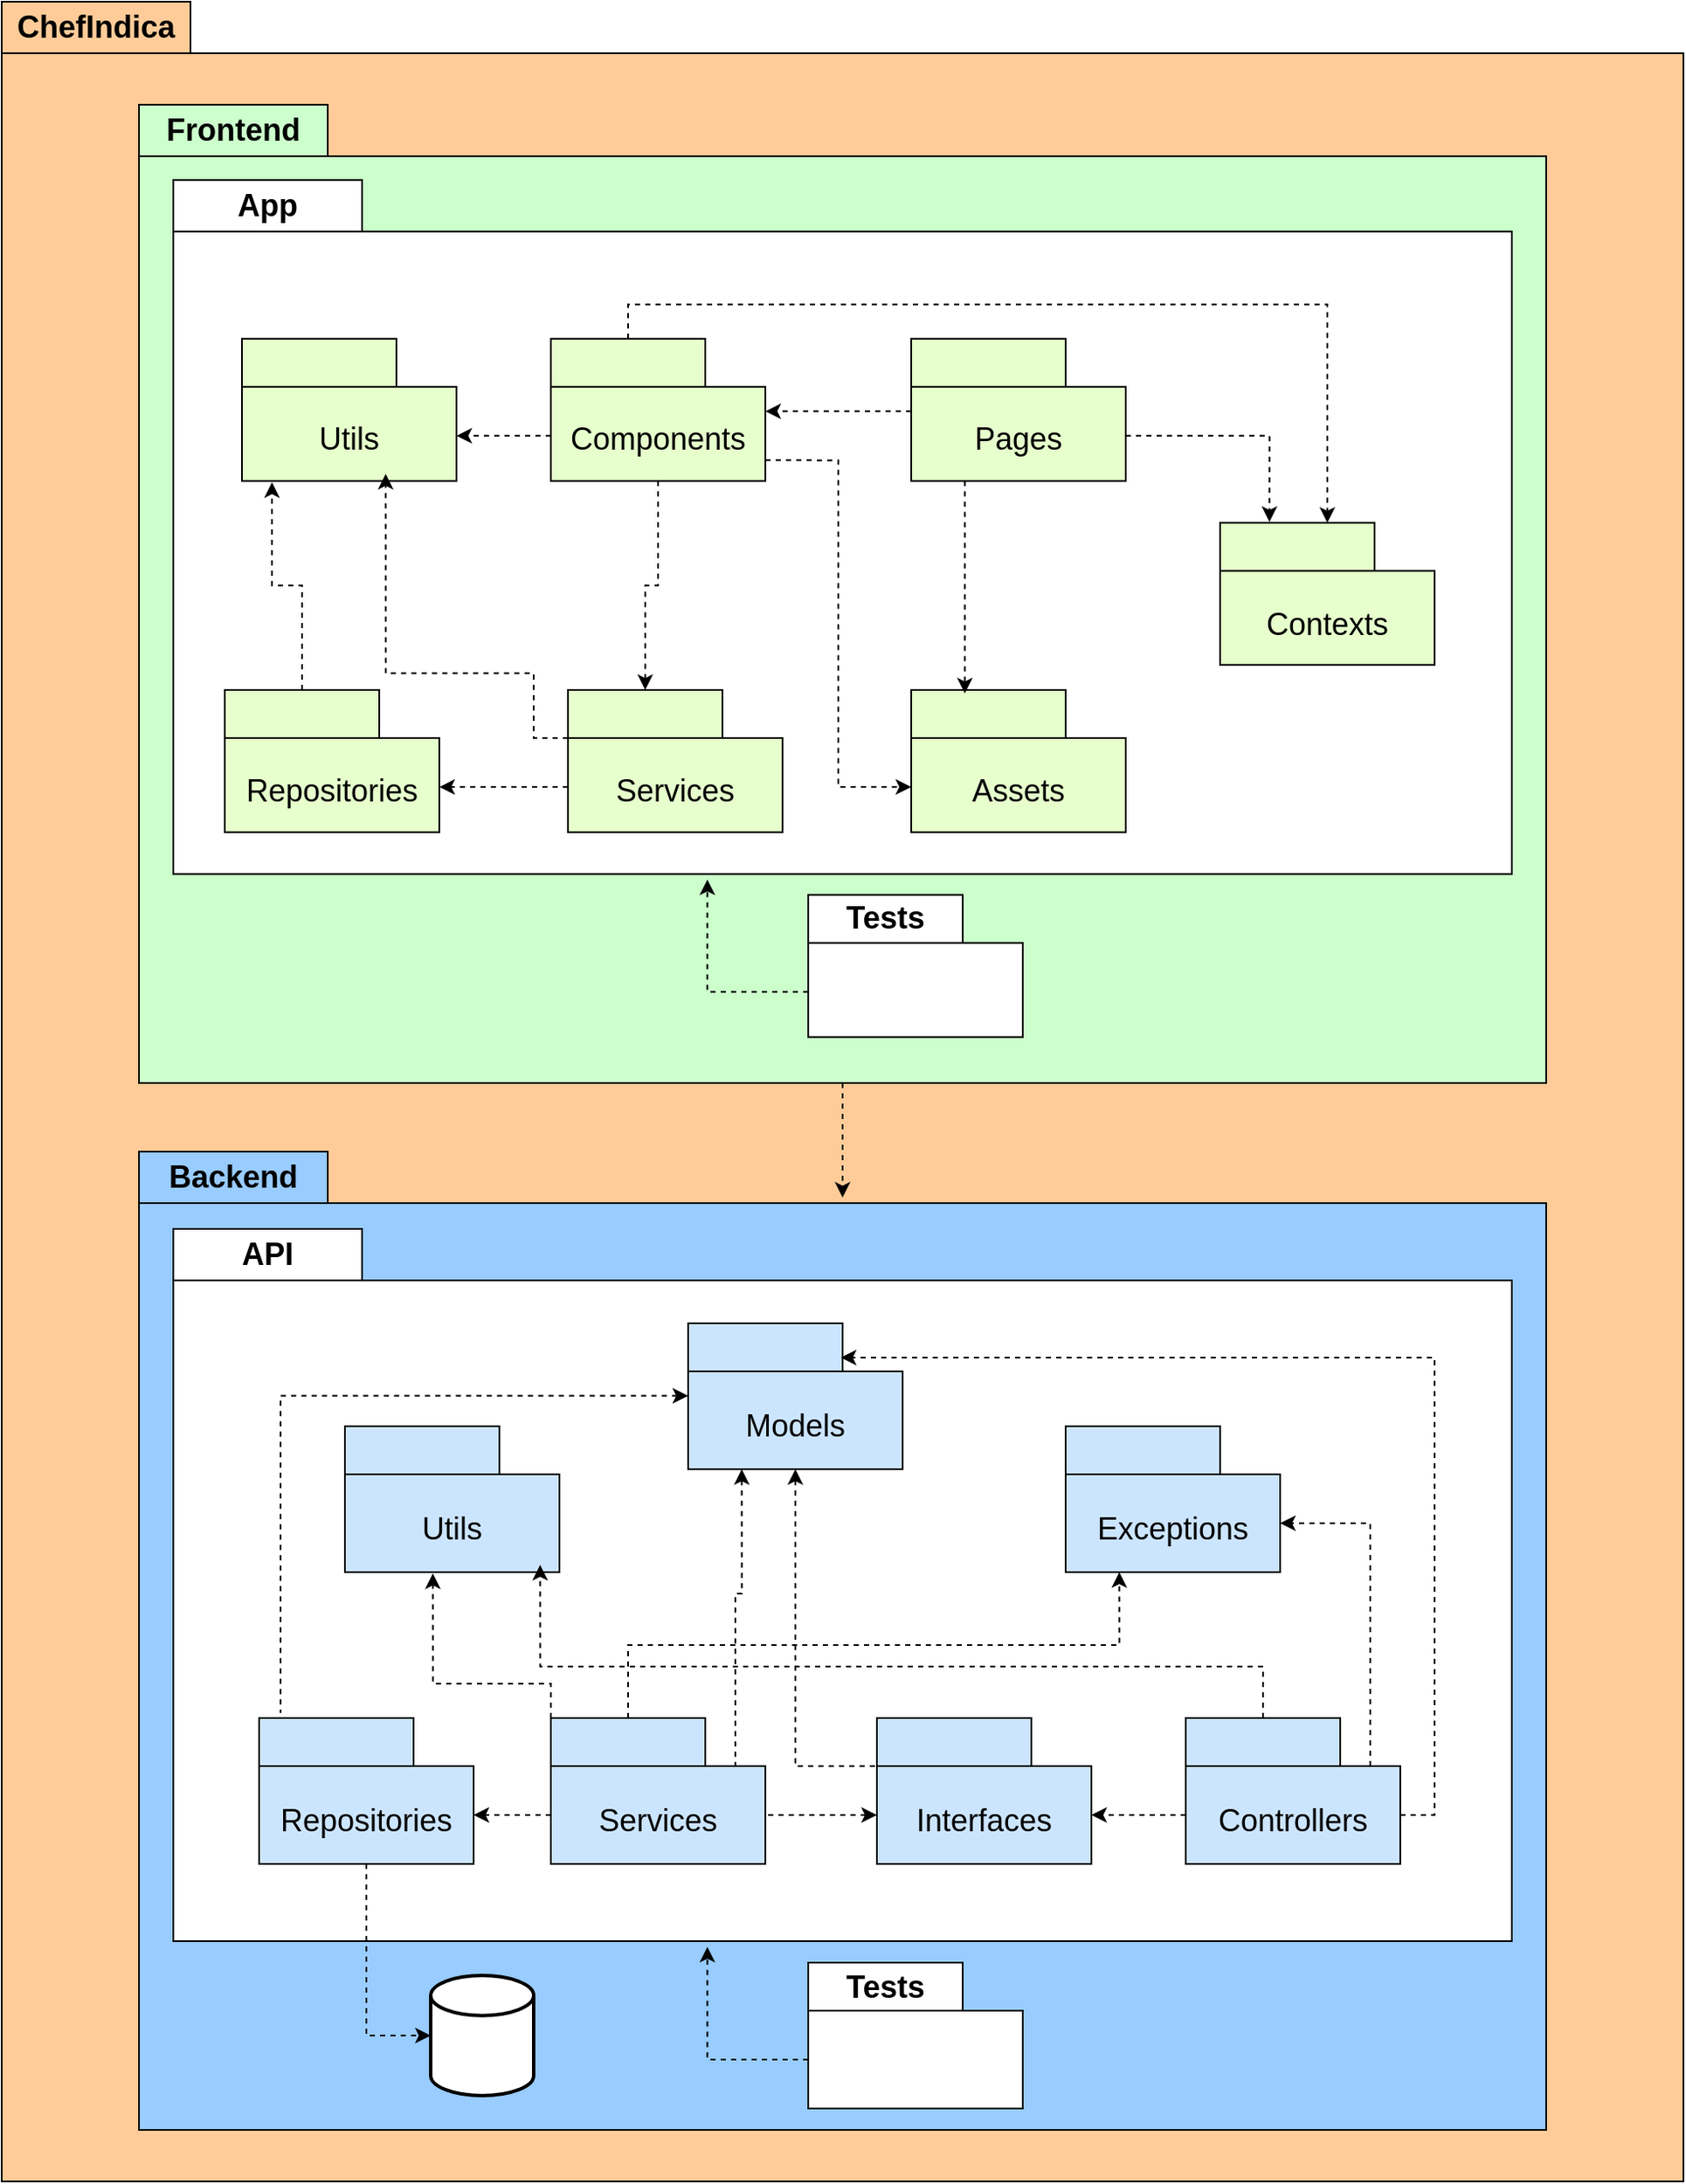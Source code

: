 <mxfile version="24.8.6">
  <diagram name="Page-1" id="UZT35TQQGvRzr8qSnucg">
    <mxGraphModel dx="5433" dy="320" grid="1" gridSize="10" guides="1" tooltips="1" connect="1" arrows="1" fold="1" page="1" pageScale="1" pageWidth="850" pageHeight="1100" math="0" shadow="0">
      <root>
        <mxCell id="0" />
        <mxCell id="1" parent="0" />
        <mxCell id="45quGkn3JReMox_JDZpT-192" value="&lt;font style=&quot;font-size: 18px;&quot;&gt;ChefIndica&lt;/font&gt;" style="shape=folder;fontStyle=1;tabWidth=110;tabHeight=30;tabPosition=left;html=1;boundedLbl=1;labelInHeader=1;container=1;collapsible=0;whiteSpace=wrap;fillColor=#FFCC99;" vertex="1" parent="1">
          <mxGeometry x="-1180" y="1250" width="980" height="1270" as="geometry" />
        </mxCell>
        <mxCell id="45quGkn3JReMox_JDZpT-193" value="" style="html=1;strokeColor=none;resizeWidth=1;resizeHeight=1;fillColor=none;part=1;connectable=0;allowArrows=0;deletable=0;whiteSpace=wrap;" vertex="1" parent="45quGkn3JReMox_JDZpT-192">
          <mxGeometry width="980" height="889.0" relative="1" as="geometry">
            <mxPoint y="30" as="offset" />
          </mxGeometry>
        </mxCell>
        <mxCell id="45quGkn3JReMox_JDZpT-35" value="&lt;font style=&quot;font-size: 18px;&quot;&gt;Backend&lt;/font&gt;" style="shape=folder;fontStyle=1;tabWidth=110;tabHeight=30;tabPosition=left;html=1;boundedLbl=1;labelInHeader=1;container=1;collapsible=0;whiteSpace=wrap;fillColor=#99CCFF;" vertex="1" parent="45quGkn3JReMox_JDZpT-192">
          <mxGeometry x="80" y="670" width="820" height="570" as="geometry" />
        </mxCell>
        <mxCell id="45quGkn3JReMox_JDZpT-36" value="" style="html=1;strokeColor=none;resizeWidth=1;resizeHeight=1;fillColor=none;part=1;connectable=0;allowArrows=0;deletable=0;whiteSpace=wrap;" vertex="1" parent="45quGkn3JReMox_JDZpT-35">
          <mxGeometry width="820" height="385" relative="1" as="geometry">
            <mxPoint y="30" as="offset" />
          </mxGeometry>
        </mxCell>
        <mxCell id="45quGkn3JReMox_JDZpT-37" value="&lt;font style=&quot;font-size: 18px;&quot;&gt;API&lt;/font&gt;" style="shape=folder;fontStyle=1;tabWidth=110;tabHeight=30;tabPosition=left;html=1;boundedLbl=1;labelInHeader=1;container=1;collapsible=0;whiteSpace=wrap;" vertex="1" parent="45quGkn3JReMox_JDZpT-35">
          <mxGeometry x="20" y="45" width="780" height="415" as="geometry" />
        </mxCell>
        <mxCell id="45quGkn3JReMox_JDZpT-38" value="" style="html=1;strokeColor=none;resizeWidth=1;resizeHeight=1;fillColor=none;part=1;connectable=0;allowArrows=0;deletable=0;whiteSpace=wrap;" vertex="1" parent="45quGkn3JReMox_JDZpT-37">
          <mxGeometry width="780.0" height="290.5" relative="1" as="geometry">
            <mxPoint y="30" as="offset" />
          </mxGeometry>
        </mxCell>
        <mxCell id="45quGkn3JReMox_JDZpT-42" value="" style="html=1;strokeColor=none;resizeWidth=1;resizeHeight=1;fillColor=none;part=1;connectable=0;allowArrows=0;deletable=0;whiteSpace=wrap;" vertex="1" parent="45quGkn3JReMox_JDZpT-37">
          <mxGeometry x="80.14" y="275" width="125" height="59.5" as="geometry" />
        </mxCell>
        <mxCell id="45quGkn3JReMox_JDZpT-43" value="" style="shape=folder;fontStyle=1;tabWidth=90;tabHeight=28;tabPosition=left;html=1;boundedLbl=1;labelInHeader=1;container=1;collapsible=0;whiteSpace=wrap;fillColor=#CCE5FF;" vertex="1" parent="45quGkn3JReMox_JDZpT-37">
          <mxGeometry x="50" y="285" width="125" height="85" as="geometry" />
        </mxCell>
        <mxCell id="45quGkn3JReMox_JDZpT-44" value="&lt;font style=&quot;font-size: 18px;&quot;&gt;Repositories&lt;/font&gt;" style="html=1;strokeColor=none;resizeWidth=1;resizeHeight=1;fillColor=none;part=1;connectable=0;allowArrows=0;deletable=0;whiteSpace=wrap;" vertex="1" parent="45quGkn3JReMox_JDZpT-43">
          <mxGeometry width="125" height="59.5" relative="1" as="geometry">
            <mxPoint y="30" as="offset" />
          </mxGeometry>
        </mxCell>
        <mxCell id="45quGkn3JReMox_JDZpT-46" value="" style="shape=folder;fontStyle=1;tabWidth=90;tabHeight=28;tabPosition=left;html=1;boundedLbl=1;labelInHeader=1;container=1;collapsible=0;whiteSpace=wrap;fillColor=#CCE5FF;" vertex="1" parent="45quGkn3JReMox_JDZpT-37">
          <mxGeometry x="300" y="55" width="125" height="85" as="geometry" />
        </mxCell>
        <mxCell id="45quGkn3JReMox_JDZpT-47" value="&lt;font style=&quot;font-size: 18px;&quot;&gt;Models&lt;/font&gt;" style="html=1;strokeColor=none;resizeWidth=1;resizeHeight=1;fillColor=none;part=1;connectable=0;allowArrows=0;deletable=0;whiteSpace=wrap;" vertex="1" parent="45quGkn3JReMox_JDZpT-46">
          <mxGeometry width="125" height="59.5" relative="1" as="geometry">
            <mxPoint y="30" as="offset" />
          </mxGeometry>
        </mxCell>
        <mxCell id="45quGkn3JReMox_JDZpT-48" value="" style="shape=folder;fontStyle=1;tabWidth=90;tabHeight=28;tabPosition=left;html=1;boundedLbl=1;labelInHeader=1;container=1;collapsible=0;whiteSpace=wrap;fillColor=#CCE5FF;" vertex="1" parent="45quGkn3JReMox_JDZpT-37">
          <mxGeometry x="220" y="285" width="125" height="85" as="geometry" />
        </mxCell>
        <mxCell id="45quGkn3JReMox_JDZpT-49" value="&lt;font style=&quot;font-size: 18px;&quot;&gt;Services&lt;/font&gt;" style="html=1;strokeColor=none;resizeWidth=1;resizeHeight=1;fillColor=none;part=1;connectable=0;allowArrows=0;deletable=0;whiteSpace=wrap;" vertex="1" parent="45quGkn3JReMox_JDZpT-48">
          <mxGeometry width="125" height="59.5" relative="1" as="geometry">
            <mxPoint y="30" as="offset" />
          </mxGeometry>
        </mxCell>
        <mxCell id="45quGkn3JReMox_JDZpT-50" value="" style="shape=folder;fontStyle=1;tabWidth=90;tabHeight=28;tabPosition=left;html=1;boundedLbl=1;labelInHeader=1;container=1;collapsible=0;whiteSpace=wrap;fillColor=#CCE5FF;" vertex="1" parent="45quGkn3JReMox_JDZpT-37">
          <mxGeometry x="590" y="285" width="125" height="85" as="geometry" />
        </mxCell>
        <mxCell id="45quGkn3JReMox_JDZpT-51" value="&lt;font style=&quot;font-size: 18px;&quot;&gt;Controllers&lt;/font&gt;" style="html=1;strokeColor=none;resizeWidth=1;resizeHeight=1;fillColor=none;part=1;connectable=0;allowArrows=0;deletable=0;whiteSpace=wrap;" vertex="1" parent="45quGkn3JReMox_JDZpT-50">
          <mxGeometry width="125" height="59.5" relative="1" as="geometry">
            <mxPoint y="30" as="offset" />
          </mxGeometry>
        </mxCell>
        <mxCell id="45quGkn3JReMox_JDZpT-52" value="" style="shape=folder;fontStyle=1;tabWidth=90;tabHeight=28;tabPosition=left;html=1;boundedLbl=1;labelInHeader=1;container=1;collapsible=0;whiteSpace=wrap;fillColor=#CCE5FF;" vertex="1" parent="45quGkn3JReMox_JDZpT-37">
          <mxGeometry x="410" y="285" width="125" height="85" as="geometry" />
        </mxCell>
        <mxCell id="45quGkn3JReMox_JDZpT-53" value="&lt;font style=&quot;font-size: 18px;&quot;&gt;Interfaces&lt;/font&gt;" style="html=1;strokeColor=none;resizeWidth=1;resizeHeight=1;fillColor=none;part=1;connectable=0;allowArrows=0;deletable=0;whiteSpace=wrap;" vertex="1" parent="45quGkn3JReMox_JDZpT-52">
          <mxGeometry width="125" height="59.5" relative="1" as="geometry">
            <mxPoint y="30" as="offset" />
          </mxGeometry>
        </mxCell>
        <mxCell id="45quGkn3JReMox_JDZpT-56" style="edgeStyle=orthogonalEdgeStyle;rounded=0;orthogonalLoop=1;jettySize=auto;html=1;exitX=0;exitY=0;exitDx=0;exitDy=56.5;exitPerimeter=0;entryX=0;entryY=0;entryDx=125;entryDy=56.5;entryPerimeter=0;dashed=1;" edge="1" parent="45quGkn3JReMox_JDZpT-37" source="45quGkn3JReMox_JDZpT-48" target="45quGkn3JReMox_JDZpT-43">
          <mxGeometry relative="1" as="geometry" />
        </mxCell>
        <mxCell id="45quGkn3JReMox_JDZpT-57" style="edgeStyle=orthogonalEdgeStyle;rounded=0;orthogonalLoop=1;jettySize=auto;html=1;exitX=0;exitY=0;exitDx=0;exitDy=56.5;exitPerimeter=0;entryX=0;entryY=0;entryDx=125;entryDy=56.5;entryPerimeter=0;dashed=1;endArrow=none;endFill=0;startArrow=classic;startFill=1;" edge="1" parent="45quGkn3JReMox_JDZpT-37" source="45quGkn3JReMox_JDZpT-52" target="45quGkn3JReMox_JDZpT-48">
          <mxGeometry relative="1" as="geometry" />
        </mxCell>
        <mxCell id="45quGkn3JReMox_JDZpT-58" style="edgeStyle=orthogonalEdgeStyle;rounded=0;orthogonalLoop=1;jettySize=auto;html=1;exitX=0;exitY=0;exitDx=0;exitDy=56.5;exitPerimeter=0;entryX=0;entryY=0;entryDx=125;entryDy=56.5;entryPerimeter=0;dashed=1;" edge="1" parent="45quGkn3JReMox_JDZpT-37" source="45quGkn3JReMox_JDZpT-50" target="45quGkn3JReMox_JDZpT-52">
          <mxGeometry relative="1" as="geometry" />
        </mxCell>
        <mxCell id="45quGkn3JReMox_JDZpT-59" value="" style="shape=folder;fontStyle=1;tabWidth=90;tabHeight=28;tabPosition=left;html=1;boundedLbl=1;labelInHeader=1;container=1;collapsible=0;whiteSpace=wrap;fillColor=#CCE5FF;" vertex="1" parent="45quGkn3JReMox_JDZpT-37">
          <mxGeometry x="520" y="115" width="125" height="85" as="geometry" />
        </mxCell>
        <mxCell id="45quGkn3JReMox_JDZpT-60" value="&lt;font style=&quot;font-size: 18px;&quot;&gt;Exceptions&lt;/font&gt;" style="html=1;strokeColor=none;resizeWidth=1;resizeHeight=1;fillColor=none;part=1;connectable=0;allowArrows=0;deletable=0;whiteSpace=wrap;" vertex="1" parent="45quGkn3JReMox_JDZpT-59">
          <mxGeometry width="125" height="59.5" relative="1" as="geometry">
            <mxPoint y="30" as="offset" />
          </mxGeometry>
        </mxCell>
        <mxCell id="45quGkn3JReMox_JDZpT-62" style="edgeStyle=orthogonalEdgeStyle;rounded=0;orthogonalLoop=1;jettySize=auto;html=1;exitX=0;exitY=0;exitDx=0;exitDy=42.25;exitPerimeter=0;entryX=0.1;entryY=-0.035;entryDx=0;entryDy=0;entryPerimeter=0;dashed=1;endArrow=none;endFill=0;startArrow=classic;startFill=1;" edge="1" parent="45quGkn3JReMox_JDZpT-37" source="45quGkn3JReMox_JDZpT-46" target="45quGkn3JReMox_JDZpT-43">
          <mxGeometry relative="1" as="geometry" />
        </mxCell>
        <mxCell id="45quGkn3JReMox_JDZpT-63" style="edgeStyle=orthogonalEdgeStyle;rounded=0;orthogonalLoop=1;jettySize=auto;html=1;exitX=0.25;exitY=1;exitDx=0;exitDy=0;exitPerimeter=0;entryX=0;entryY=0;entryDx=107.5;entryDy=28;entryPerimeter=0;dashed=1;startArrow=classic;startFill=1;endArrow=none;endFill=0;" edge="1" parent="45quGkn3JReMox_JDZpT-37" source="45quGkn3JReMox_JDZpT-46" target="45quGkn3JReMox_JDZpT-48">
          <mxGeometry relative="1" as="geometry" />
        </mxCell>
        <mxCell id="45quGkn3JReMox_JDZpT-65" style="edgeStyle=orthogonalEdgeStyle;rounded=0;orthogonalLoop=1;jettySize=auto;html=1;exitX=0.5;exitY=1;exitDx=0;exitDy=0;exitPerimeter=0;entryX=0;entryY=0;entryDx=0;entryDy=28;entryPerimeter=0;dashed=1;endArrow=none;endFill=0;startArrow=classic;startFill=1;" edge="1" parent="45quGkn3JReMox_JDZpT-37" source="45quGkn3JReMox_JDZpT-46" target="45quGkn3JReMox_JDZpT-52">
          <mxGeometry relative="1" as="geometry" />
        </mxCell>
        <mxCell id="45quGkn3JReMox_JDZpT-66" style="edgeStyle=orthogonalEdgeStyle;rounded=0;orthogonalLoop=1;jettySize=auto;html=1;exitX=0;exitY=0;exitDx=125;exitDy=56.5;exitPerimeter=0;dashed=1;" edge="1" parent="45quGkn3JReMox_JDZpT-37" source="45quGkn3JReMox_JDZpT-50">
          <mxGeometry relative="1" as="geometry">
            <mxPoint x="389" y="75" as="targetPoint" />
            <Array as="points">
              <mxPoint x="735" y="341" />
              <mxPoint x="735" y="75" />
              <mxPoint x="389" y="75" />
            </Array>
          </mxGeometry>
        </mxCell>
        <mxCell id="45quGkn3JReMox_JDZpT-68" style="edgeStyle=orthogonalEdgeStyle;rounded=0;orthogonalLoop=1;jettySize=auto;html=1;exitX=0;exitY=0;exitDx=45;exitDy=0;exitPerimeter=0;entryX=0.25;entryY=1;entryDx=0;entryDy=0;entryPerimeter=0;dashed=1;" edge="1" parent="45quGkn3JReMox_JDZpT-37" source="45quGkn3JReMox_JDZpT-48" target="45quGkn3JReMox_JDZpT-59">
          <mxGeometry relative="1" as="geometry" />
        </mxCell>
        <mxCell id="45quGkn3JReMox_JDZpT-69" value="" style="shape=folder;fontStyle=1;tabWidth=90;tabHeight=28;tabPosition=left;html=1;boundedLbl=1;labelInHeader=1;container=1;collapsible=0;whiteSpace=wrap;fillColor=#CCE5FF;" vertex="1" parent="45quGkn3JReMox_JDZpT-37">
          <mxGeometry x="100" y="115" width="125" height="85" as="geometry" />
        </mxCell>
        <mxCell id="45quGkn3JReMox_JDZpT-70" value="&lt;font style=&quot;font-size: 18px;&quot;&gt;Utils&lt;/font&gt;" style="html=1;strokeColor=none;resizeWidth=1;resizeHeight=1;fillColor=none;part=1;connectable=0;allowArrows=0;deletable=0;whiteSpace=wrap;" vertex="1" parent="45quGkn3JReMox_JDZpT-69">
          <mxGeometry width="125" height="59.5" relative="1" as="geometry">
            <mxPoint y="30" as="offset" />
          </mxGeometry>
        </mxCell>
        <mxCell id="45quGkn3JReMox_JDZpT-71" style="edgeStyle=orthogonalEdgeStyle;rounded=0;orthogonalLoop=1;jettySize=auto;html=1;exitX=0;exitY=0;exitDx=0;exitDy=0;exitPerimeter=0;entryX=0.41;entryY=1.009;entryDx=0;entryDy=0;entryPerimeter=0;dashed=1;" edge="1" parent="45quGkn3JReMox_JDZpT-37" source="45quGkn3JReMox_JDZpT-48" target="45quGkn3JReMox_JDZpT-69">
          <mxGeometry relative="1" as="geometry">
            <Array as="points">
              <mxPoint x="220" y="265" />
              <mxPoint x="151" y="265" />
            </Array>
          </mxGeometry>
        </mxCell>
        <mxCell id="45quGkn3JReMox_JDZpT-72" style="edgeStyle=orthogonalEdgeStyle;rounded=0;orthogonalLoop=1;jettySize=auto;html=1;exitX=0;exitY=0;exitDx=45;exitDy=0;exitPerimeter=0;entryX=0.91;entryY=0.95;entryDx=0;entryDy=0;entryPerimeter=0;dashed=1;" edge="1" parent="45quGkn3JReMox_JDZpT-37" source="45quGkn3JReMox_JDZpT-50" target="45quGkn3JReMox_JDZpT-69">
          <mxGeometry relative="1" as="geometry">
            <Array as="points">
              <mxPoint x="635" y="255" />
              <mxPoint x="214" y="255" />
            </Array>
          </mxGeometry>
        </mxCell>
        <mxCell id="45quGkn3JReMox_JDZpT-73" style="edgeStyle=orthogonalEdgeStyle;rounded=0;orthogonalLoop=1;jettySize=auto;html=1;exitX=0;exitY=0;exitDx=107.5;exitDy=28;exitPerimeter=0;entryX=0;entryY=0;entryDx=125;entryDy=56.5;entryPerimeter=0;dashed=1;" edge="1" parent="45quGkn3JReMox_JDZpT-37" source="45quGkn3JReMox_JDZpT-50" target="45quGkn3JReMox_JDZpT-59">
          <mxGeometry relative="1" as="geometry" />
        </mxCell>
        <mxCell id="45quGkn3JReMox_JDZpT-39" value="" style="strokeWidth=2;html=1;shape=mxgraph.flowchart.database;whiteSpace=wrap;" vertex="1" parent="45quGkn3JReMox_JDZpT-35">
          <mxGeometry x="170" y="480" width="60" height="70" as="geometry" />
        </mxCell>
        <mxCell id="45quGkn3JReMox_JDZpT-40" value="&lt;font style=&quot;font-size: 18px;&quot;&gt;Tests&lt;/font&gt;" style="shape=folder;fontStyle=1;tabWidth=90;tabHeight=28;tabPosition=left;html=1;boundedLbl=1;labelInHeader=1;container=1;collapsible=0;whiteSpace=wrap;" vertex="1" parent="45quGkn3JReMox_JDZpT-35">
          <mxGeometry x="390" y="472.5" width="125" height="85" as="geometry" />
        </mxCell>
        <mxCell id="45quGkn3JReMox_JDZpT-41" value="" style="html=1;strokeColor=none;resizeWidth=1;resizeHeight=1;fillColor=none;part=1;connectable=0;allowArrows=0;deletable=0;whiteSpace=wrap;" vertex="1" parent="45quGkn3JReMox_JDZpT-40">
          <mxGeometry width="125" height="59.5" relative="1" as="geometry">
            <mxPoint y="30" as="offset" />
          </mxGeometry>
        </mxCell>
        <mxCell id="45quGkn3JReMox_JDZpT-54" style="edgeStyle=orthogonalEdgeStyle;rounded=0;orthogonalLoop=1;jettySize=auto;html=1;exitX=0.5;exitY=1;exitDx=0;exitDy=0;exitPerimeter=0;entryX=0;entryY=0.5;entryDx=0;entryDy=0;entryPerimeter=0;dashed=1;" edge="1" parent="45quGkn3JReMox_JDZpT-35" source="45quGkn3JReMox_JDZpT-43" target="45quGkn3JReMox_JDZpT-39">
          <mxGeometry relative="1" as="geometry" />
        </mxCell>
        <mxCell id="45quGkn3JReMox_JDZpT-64" style="edgeStyle=orthogonalEdgeStyle;rounded=0;orthogonalLoop=1;jettySize=auto;html=1;exitX=0;exitY=0;exitDx=0;exitDy=56.5;exitPerimeter=0;entryX=0.399;entryY=1.008;entryDx=0;entryDy=0;entryPerimeter=0;dashed=1;" edge="1" parent="45quGkn3JReMox_JDZpT-35" source="45quGkn3JReMox_JDZpT-40" target="45quGkn3JReMox_JDZpT-37">
          <mxGeometry relative="1" as="geometry" />
        </mxCell>
        <mxCell id="45quGkn3JReMox_JDZpT-74" value="&lt;font style=&quot;font-size: 18px;&quot;&gt;Frontend&lt;/font&gt;" style="shape=folder;fontStyle=1;tabWidth=110;tabHeight=30;tabPosition=left;html=1;boundedLbl=1;labelInHeader=1;container=1;collapsible=0;whiteSpace=wrap;fillColor=#CCFFCC;" vertex="1" parent="45quGkn3JReMox_JDZpT-192">
          <mxGeometry x="80" y="60" width="820" height="570" as="geometry" />
        </mxCell>
        <mxCell id="45quGkn3JReMox_JDZpT-75" value="" style="html=1;strokeColor=none;resizeWidth=1;resizeHeight=1;fillColor=none;part=1;connectable=0;allowArrows=0;deletable=0;whiteSpace=wrap;" vertex="1" parent="45quGkn3JReMox_JDZpT-74">
          <mxGeometry width="820" height="375.128" relative="1" as="geometry">
            <mxPoint y="30" as="offset" />
          </mxGeometry>
        </mxCell>
        <mxCell id="45quGkn3JReMox_JDZpT-76" value="&lt;font style=&quot;font-size: 18px;&quot;&gt;App&lt;/font&gt;" style="shape=folder;fontStyle=1;tabWidth=110;tabHeight=30;tabPosition=left;html=1;boundedLbl=1;labelInHeader=1;container=1;collapsible=0;whiteSpace=wrap;" vertex="1" parent="45quGkn3JReMox_JDZpT-74">
          <mxGeometry x="20" y="43.846" width="780" height="404.359" as="geometry" />
        </mxCell>
        <mxCell id="45quGkn3JReMox_JDZpT-77" value="" style="html=1;strokeColor=none;resizeWidth=1;resizeHeight=1;fillColor=none;part=1;connectable=0;allowArrows=0;deletable=0;whiteSpace=wrap;" vertex="1" parent="45quGkn3JReMox_JDZpT-76">
          <mxGeometry width="780.0" height="283.051" relative="1" as="geometry">
            <mxPoint y="30" as="offset" />
          </mxGeometry>
        </mxCell>
        <mxCell id="45quGkn3JReMox_JDZpT-78" value="" style="html=1;strokeColor=none;resizeWidth=1;resizeHeight=1;fillColor=none;part=1;connectable=0;allowArrows=0;deletable=0;whiteSpace=wrap;" vertex="1" parent="45quGkn3JReMox_JDZpT-76">
          <mxGeometry x="80.14" y="267.949" width="125" height="57.974" as="geometry" />
        </mxCell>
        <mxCell id="45quGkn3JReMox_JDZpT-143" value="" style="shape=folder;fontStyle=1;tabWidth=90;tabHeight=28;tabPosition=left;html=1;boundedLbl=1;labelInHeader=1;container=1;collapsible=0;whiteSpace=wrap;fillColor=#E6FFCC;" vertex="1" parent="45quGkn3JReMox_JDZpT-76">
          <mxGeometry x="230" y="297.179" width="125" height="82.821" as="geometry" />
        </mxCell>
        <mxCell id="45quGkn3JReMox_JDZpT-144" value="&lt;font style=&quot;font-size: 18px;&quot;&gt;Services&lt;/font&gt;" style="html=1;strokeColor=none;resizeWidth=1;resizeHeight=1;fillColor=none;part=1;connectable=0;allowArrows=0;deletable=0;whiteSpace=wrap;" vertex="1" parent="45quGkn3JReMox_JDZpT-143">
          <mxGeometry width="125" height="57.974" relative="1" as="geometry">
            <mxPoint y="30" as="offset" />
          </mxGeometry>
        </mxCell>
        <mxCell id="45quGkn3JReMox_JDZpT-145" value="" style="shape=folder;fontStyle=1;tabWidth=90;tabHeight=28;tabPosition=left;html=1;boundedLbl=1;labelInHeader=1;container=1;collapsible=0;whiteSpace=wrap;fillColor=#E6FFCC;" vertex="1" parent="45quGkn3JReMox_JDZpT-76">
          <mxGeometry x="610" y="199.744" width="125" height="82.821" as="geometry" />
        </mxCell>
        <mxCell id="45quGkn3JReMox_JDZpT-146" value="&lt;span style=&quot;font-size: 18px;&quot;&gt;Contexts&lt;/span&gt;" style="html=1;strokeColor=none;resizeWidth=1;resizeHeight=1;fillColor=none;part=1;connectable=0;allowArrows=0;deletable=0;whiteSpace=wrap;" vertex="1" parent="45quGkn3JReMox_JDZpT-145">
          <mxGeometry width="125" height="57.974" relative="1" as="geometry">
            <mxPoint y="30" as="offset" />
          </mxGeometry>
        </mxCell>
        <mxCell id="45quGkn3JReMox_JDZpT-141" value="" style="shape=folder;fontStyle=1;tabWidth=90;tabHeight=28;tabPosition=left;html=1;boundedLbl=1;labelInHeader=1;container=1;collapsible=0;whiteSpace=wrap;fillColor=#E6FFCC;" vertex="1" parent="45quGkn3JReMox_JDZpT-76">
          <mxGeometry x="30" y="297.179" width="125" height="82.821" as="geometry" />
        </mxCell>
        <mxCell id="45quGkn3JReMox_JDZpT-142" value="&lt;font style=&quot;font-size: 18px;&quot;&gt;Repositories&lt;/font&gt;" style="html=1;strokeColor=none;resizeWidth=1;resizeHeight=1;fillColor=none;part=1;connectable=0;allowArrows=0;deletable=0;whiteSpace=wrap;" vertex="1" parent="45quGkn3JReMox_JDZpT-141">
          <mxGeometry width="125" height="57.974" relative="1" as="geometry">
            <mxPoint y="30" as="offset" />
          </mxGeometry>
        </mxCell>
        <mxCell id="45quGkn3JReMox_JDZpT-159" value="" style="shape=folder;fontStyle=1;tabWidth=90;tabHeight=28;tabPosition=left;html=1;boundedLbl=1;labelInHeader=1;container=1;collapsible=0;whiteSpace=wrap;fillColor=#E6FFCC;" vertex="1" parent="45quGkn3JReMox_JDZpT-76">
          <mxGeometry x="430" y="92.564" width="125" height="82.821" as="geometry" />
        </mxCell>
        <mxCell id="45quGkn3JReMox_JDZpT-160" value="&lt;font style=&quot;font-size: 18px;&quot;&gt;Pages&lt;/font&gt;" style="html=1;strokeColor=none;resizeWidth=1;resizeHeight=1;fillColor=none;part=1;connectable=0;allowArrows=0;deletable=0;whiteSpace=wrap;" vertex="1" parent="45quGkn3JReMox_JDZpT-159">
          <mxGeometry width="125" height="57.974" relative="1" as="geometry">
            <mxPoint y="30" as="offset" />
          </mxGeometry>
        </mxCell>
        <mxCell id="45quGkn3JReMox_JDZpT-188" style="edgeStyle=orthogonalEdgeStyle;rounded=0;orthogonalLoop=1;jettySize=auto;html=1;exitX=0;exitY=0;exitDx=45;exitDy=0;exitPerimeter=0;dashed=1;" edge="1" parent="45quGkn3JReMox_JDZpT-76" source="45quGkn3JReMox_JDZpT-162" target="45quGkn3JReMox_JDZpT-145">
          <mxGeometry relative="1" as="geometry" />
        </mxCell>
        <mxCell id="45quGkn3JReMox_JDZpT-162" value="" style="shape=folder;fontStyle=1;tabWidth=90;tabHeight=28;tabPosition=left;html=1;boundedLbl=1;labelInHeader=1;container=1;collapsible=0;whiteSpace=wrap;fillColor=#E6FFCC;" vertex="1" parent="45quGkn3JReMox_JDZpT-76">
          <mxGeometry x="220" y="92.564" width="125" height="82.821" as="geometry" />
        </mxCell>
        <mxCell id="45quGkn3JReMox_JDZpT-163" value="&lt;font style=&quot;font-size: 18px;&quot;&gt;Components&lt;/font&gt;" style="html=1;strokeColor=none;resizeWidth=1;resizeHeight=1;fillColor=none;part=1;connectable=0;allowArrows=0;deletable=0;whiteSpace=wrap;" vertex="1" parent="45quGkn3JReMox_JDZpT-162">
          <mxGeometry width="125" height="57.974" relative="1" as="geometry">
            <mxPoint y="30" as="offset" />
          </mxGeometry>
        </mxCell>
        <mxCell id="45quGkn3JReMox_JDZpT-161" value="" style="html=1;strokeColor=none;resizeWidth=1;resizeHeight=1;fillColor=none;part=1;connectable=0;allowArrows=0;deletable=0;whiteSpace=wrap;" vertex="1" parent="45quGkn3JReMox_JDZpT-76">
          <mxGeometry x="400" y="239.205" width="125" height="57.974" as="geometry" />
        </mxCell>
        <mxCell id="45quGkn3JReMox_JDZpT-179" value="" style="shape=folder;fontStyle=1;tabWidth=90;tabHeight=28;tabPosition=left;html=1;boundedLbl=1;labelInHeader=1;container=1;collapsible=0;whiteSpace=wrap;fillColor=#E6FFCC;" vertex="1" parent="45quGkn3JReMox_JDZpT-76">
          <mxGeometry x="40" y="92.564" width="125" height="82.821" as="geometry" />
        </mxCell>
        <mxCell id="45quGkn3JReMox_JDZpT-180" value="&lt;font style=&quot;font-size: 18px;&quot;&gt;Utils&lt;/font&gt;" style="html=1;strokeColor=none;resizeWidth=1;resizeHeight=1;fillColor=none;part=1;connectable=0;allowArrows=0;deletable=0;whiteSpace=wrap;" vertex="1" parent="45quGkn3JReMox_JDZpT-179">
          <mxGeometry width="125" height="57.974" relative="1" as="geometry">
            <mxPoint y="30" as="offset" />
          </mxGeometry>
        </mxCell>
        <mxCell id="45quGkn3JReMox_JDZpT-177" value="" style="shape=folder;fontStyle=1;tabWidth=90;tabHeight=28;tabPosition=left;html=1;boundedLbl=1;labelInHeader=1;container=1;collapsible=0;whiteSpace=wrap;fillColor=#E6FFCC;" vertex="1" parent="45quGkn3JReMox_JDZpT-76">
          <mxGeometry x="430" y="297.179" width="125" height="82.821" as="geometry" />
        </mxCell>
        <mxCell id="45quGkn3JReMox_JDZpT-178" value="&lt;font style=&quot;font-size: 18px;&quot;&gt;Assets&lt;/font&gt;" style="html=1;strokeColor=none;resizeWidth=1;resizeHeight=1;fillColor=none;part=1;connectable=0;allowArrows=0;deletable=0;whiteSpace=wrap;" vertex="1" parent="45quGkn3JReMox_JDZpT-177">
          <mxGeometry width="125" height="57.974" relative="1" as="geometry">
            <mxPoint y="30" as="offset" />
          </mxGeometry>
        </mxCell>
        <mxCell id="45quGkn3JReMox_JDZpT-181" style="edgeStyle=orthogonalEdgeStyle;rounded=0;orthogonalLoop=1;jettySize=auto;html=1;exitX=0;exitY=0;exitDx=0;exitDy=56.5;exitPerimeter=0;entryX=0;entryY=0;entryDx=125;entryDy=56.5;entryPerimeter=0;dashed=1;" edge="1" parent="45quGkn3JReMox_JDZpT-76" source="45quGkn3JReMox_JDZpT-143" target="45quGkn3JReMox_JDZpT-141">
          <mxGeometry relative="1" as="geometry" />
        </mxCell>
        <mxCell id="45quGkn3JReMox_JDZpT-182" style="edgeStyle=orthogonalEdgeStyle;rounded=0;orthogonalLoop=1;jettySize=auto;html=1;exitX=0.25;exitY=1;exitDx=0;exitDy=0;exitPerimeter=0;entryX=0.25;entryY=0.024;entryDx=0;entryDy=0;entryPerimeter=0;dashed=1;" edge="1" parent="45quGkn3JReMox_JDZpT-76" source="45quGkn3JReMox_JDZpT-159" target="45quGkn3JReMox_JDZpT-177">
          <mxGeometry relative="1" as="geometry" />
        </mxCell>
        <mxCell id="45quGkn3JReMox_JDZpT-183" style="edgeStyle=orthogonalEdgeStyle;rounded=0;orthogonalLoop=1;jettySize=auto;html=1;exitX=0;exitY=0;exitDx=125;exitDy=70.75;exitPerimeter=0;entryX=0;entryY=0;entryDx=0;entryDy=56.5;entryPerimeter=0;dashed=1;" edge="1" parent="45quGkn3JReMox_JDZpT-76" source="45quGkn3JReMox_JDZpT-162" target="45quGkn3JReMox_JDZpT-177">
          <mxGeometry relative="1" as="geometry" />
        </mxCell>
        <mxCell id="45quGkn3JReMox_JDZpT-184" style="edgeStyle=orthogonalEdgeStyle;rounded=0;orthogonalLoop=1;jettySize=auto;html=1;exitX=0;exitY=0;exitDx=45;exitDy=0;exitPerimeter=0;entryX=0.14;entryY=1.009;entryDx=0;entryDy=0;entryPerimeter=0;dashed=1;" edge="1" parent="45quGkn3JReMox_JDZpT-76" source="45quGkn3JReMox_JDZpT-141" target="45quGkn3JReMox_JDZpT-179">
          <mxGeometry relative="1" as="geometry" />
        </mxCell>
        <mxCell id="45quGkn3JReMox_JDZpT-185" style="edgeStyle=orthogonalEdgeStyle;rounded=0;orthogonalLoop=1;jettySize=auto;html=1;exitX=0;exitY=0;exitDx=0;exitDy=28;exitPerimeter=0;entryX=0.67;entryY=0.95;entryDx=0;entryDy=0;entryPerimeter=0;dashed=1;" edge="1" parent="45quGkn3JReMox_JDZpT-76" source="45quGkn3JReMox_JDZpT-143" target="45quGkn3JReMox_JDZpT-179">
          <mxGeometry relative="1" as="geometry">
            <Array as="points">
              <mxPoint x="210" y="324.462" />
              <mxPoint x="210" y="287.436" />
              <mxPoint x="124" y="287.436" />
            </Array>
          </mxGeometry>
        </mxCell>
        <mxCell id="45quGkn3JReMox_JDZpT-186" style="edgeStyle=orthogonalEdgeStyle;rounded=0;orthogonalLoop=1;jettySize=auto;html=1;exitX=0.5;exitY=1;exitDx=0;exitDy=0;exitPerimeter=0;entryX=0;entryY=0;entryDx=45;entryDy=0;entryPerimeter=0;dashed=1;" edge="1" parent="45quGkn3JReMox_JDZpT-76" source="45quGkn3JReMox_JDZpT-162" target="45quGkn3JReMox_JDZpT-143">
          <mxGeometry relative="1" as="geometry" />
        </mxCell>
        <mxCell id="45quGkn3JReMox_JDZpT-187" style="edgeStyle=orthogonalEdgeStyle;rounded=0;orthogonalLoop=1;jettySize=auto;html=1;exitX=0;exitY=0;exitDx=0;exitDy=56.5;exitPerimeter=0;entryX=0;entryY=0;entryDx=125;entryDy=56.5;entryPerimeter=0;dashed=1;" edge="1" parent="45quGkn3JReMox_JDZpT-76" source="45quGkn3JReMox_JDZpT-162" target="45quGkn3JReMox_JDZpT-179">
          <mxGeometry relative="1" as="geometry" />
        </mxCell>
        <mxCell id="45quGkn3JReMox_JDZpT-189" style="edgeStyle=orthogonalEdgeStyle;rounded=0;orthogonalLoop=1;jettySize=auto;html=1;exitX=0;exitY=0;exitDx=0;exitDy=42.25;exitPerimeter=0;entryX=0;entryY=0;entryDx=125;entryDy=42.25;entryPerimeter=0;dashed=1;" edge="1" parent="45quGkn3JReMox_JDZpT-76" source="45quGkn3JReMox_JDZpT-159" target="45quGkn3JReMox_JDZpT-162">
          <mxGeometry relative="1" as="geometry" />
        </mxCell>
        <mxCell id="45quGkn3JReMox_JDZpT-190" style="edgeStyle=orthogonalEdgeStyle;rounded=0;orthogonalLoop=1;jettySize=auto;html=1;exitX=0;exitY=0;exitDx=125;exitDy=56.5;exitPerimeter=0;entryX=0.23;entryY=-0.006;entryDx=0;entryDy=0;entryPerimeter=0;dashed=1;" edge="1" parent="45quGkn3JReMox_JDZpT-76" source="45quGkn3JReMox_JDZpT-159" target="45quGkn3JReMox_JDZpT-145">
          <mxGeometry relative="1" as="geometry" />
        </mxCell>
        <mxCell id="45quGkn3JReMox_JDZpT-105" value="&lt;font style=&quot;font-size: 18px;&quot;&gt;Tests&lt;/font&gt;" style="shape=folder;fontStyle=1;tabWidth=90;tabHeight=28;tabPosition=left;html=1;boundedLbl=1;labelInHeader=1;container=1;collapsible=0;whiteSpace=wrap;" vertex="1" parent="45quGkn3JReMox_JDZpT-74">
          <mxGeometry x="390" y="460.385" width="125" height="82.821" as="geometry" />
        </mxCell>
        <mxCell id="45quGkn3JReMox_JDZpT-106" value="" style="html=1;strokeColor=none;resizeWidth=1;resizeHeight=1;fillColor=none;part=1;connectable=0;allowArrows=0;deletable=0;whiteSpace=wrap;" vertex="1" parent="45quGkn3JReMox_JDZpT-105">
          <mxGeometry width="125" height="57.974" relative="1" as="geometry">
            <mxPoint y="30" as="offset" />
          </mxGeometry>
        </mxCell>
        <mxCell id="45quGkn3JReMox_JDZpT-108" style="edgeStyle=orthogonalEdgeStyle;rounded=0;orthogonalLoop=1;jettySize=auto;html=1;exitX=0;exitY=0;exitDx=0;exitDy=56.5;exitPerimeter=0;entryX=0.399;entryY=1.008;entryDx=0;entryDy=0;entryPerimeter=0;dashed=1;" edge="1" parent="45quGkn3JReMox_JDZpT-74" source="45quGkn3JReMox_JDZpT-105" target="45quGkn3JReMox_JDZpT-76">
          <mxGeometry relative="1" as="geometry" />
        </mxCell>
        <mxCell id="45quGkn3JReMox_JDZpT-191" style="edgeStyle=orthogonalEdgeStyle;rounded=0;orthogonalLoop=1;jettySize=auto;html=1;exitX=0.5;exitY=1;exitDx=0;exitDy=0;exitPerimeter=0;entryX=0.5;entryY=0.047;entryDx=0;entryDy=0;entryPerimeter=0;dashed=1;" edge="1" parent="45quGkn3JReMox_JDZpT-192" source="45quGkn3JReMox_JDZpT-74" target="45quGkn3JReMox_JDZpT-35">
          <mxGeometry relative="1" as="geometry" />
        </mxCell>
      </root>
    </mxGraphModel>
  </diagram>
</mxfile>
